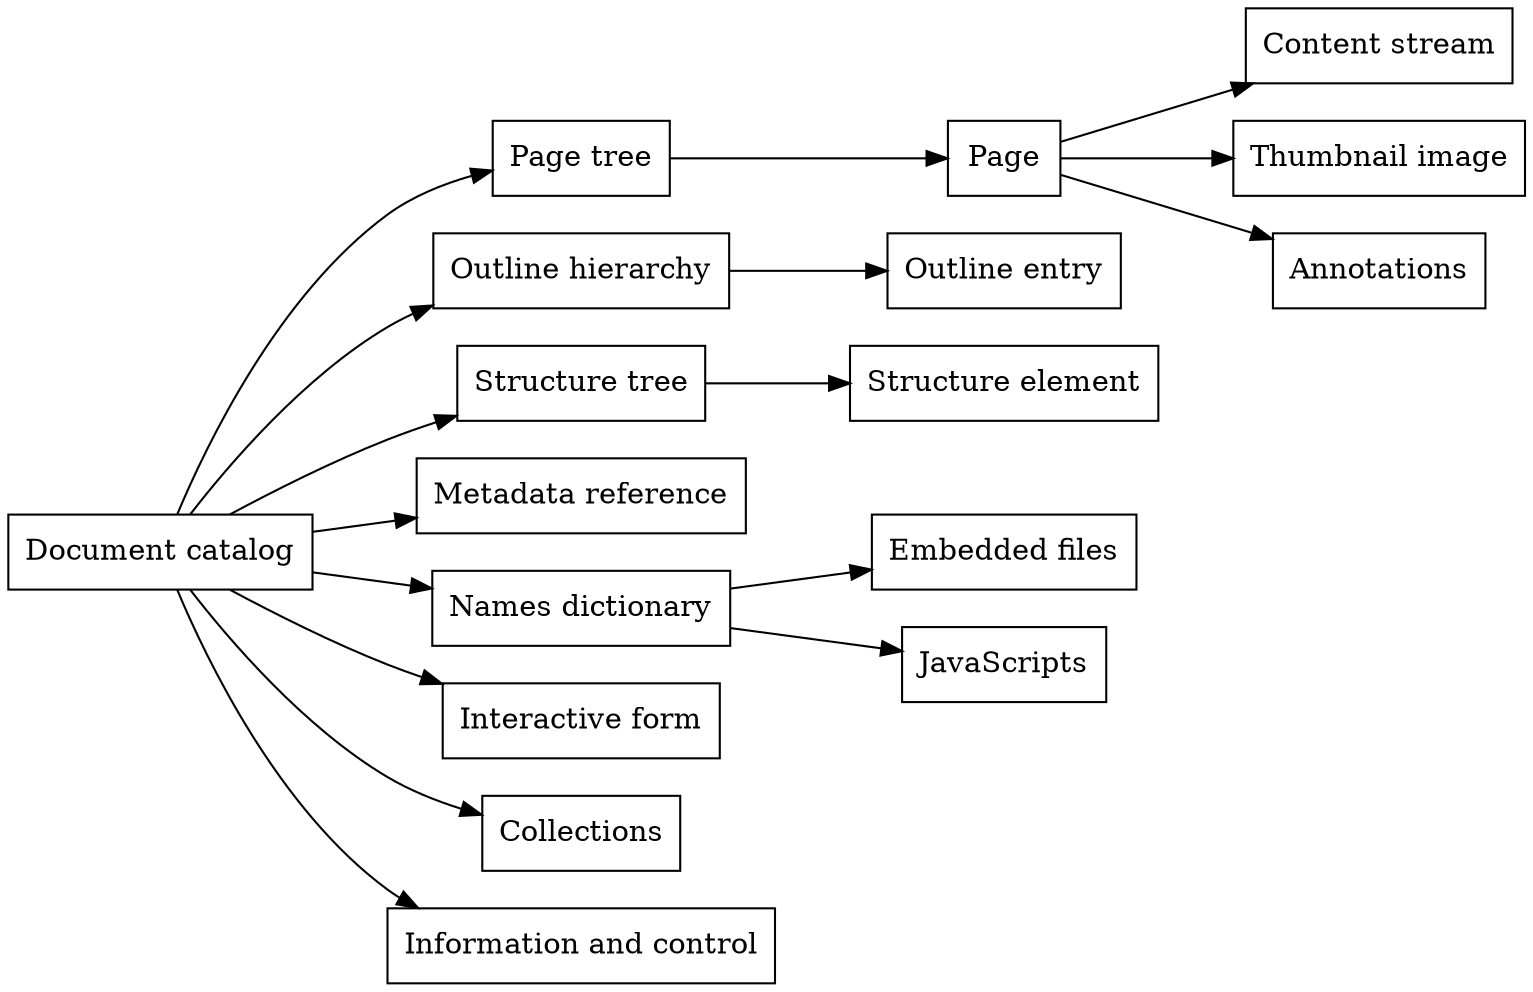 digraph G {
    rankdir=LR;
    node [shape=box];
    "Document catalog" -> {
        "Page tree"
        "Outline hierarchy"
        "Structure tree"
        "Metadata reference"
        "Names dictionary"
        "Interactive form"
        "Collections"
        "Information and control"
    }

    "Page tree" -> {
        "Page"
    }
    "Page" -> {
        "Content stream"
        "Thumbnail image"
        "Annotations"
    }
    "Outline hierarchy" -> {
        "Outline entry"
    }
    "Structure tree" -> {
        "Structure element"
    }
    "Names dictionary" -> { 
        "Embedded files"
        "JavaScripts"
    }
}